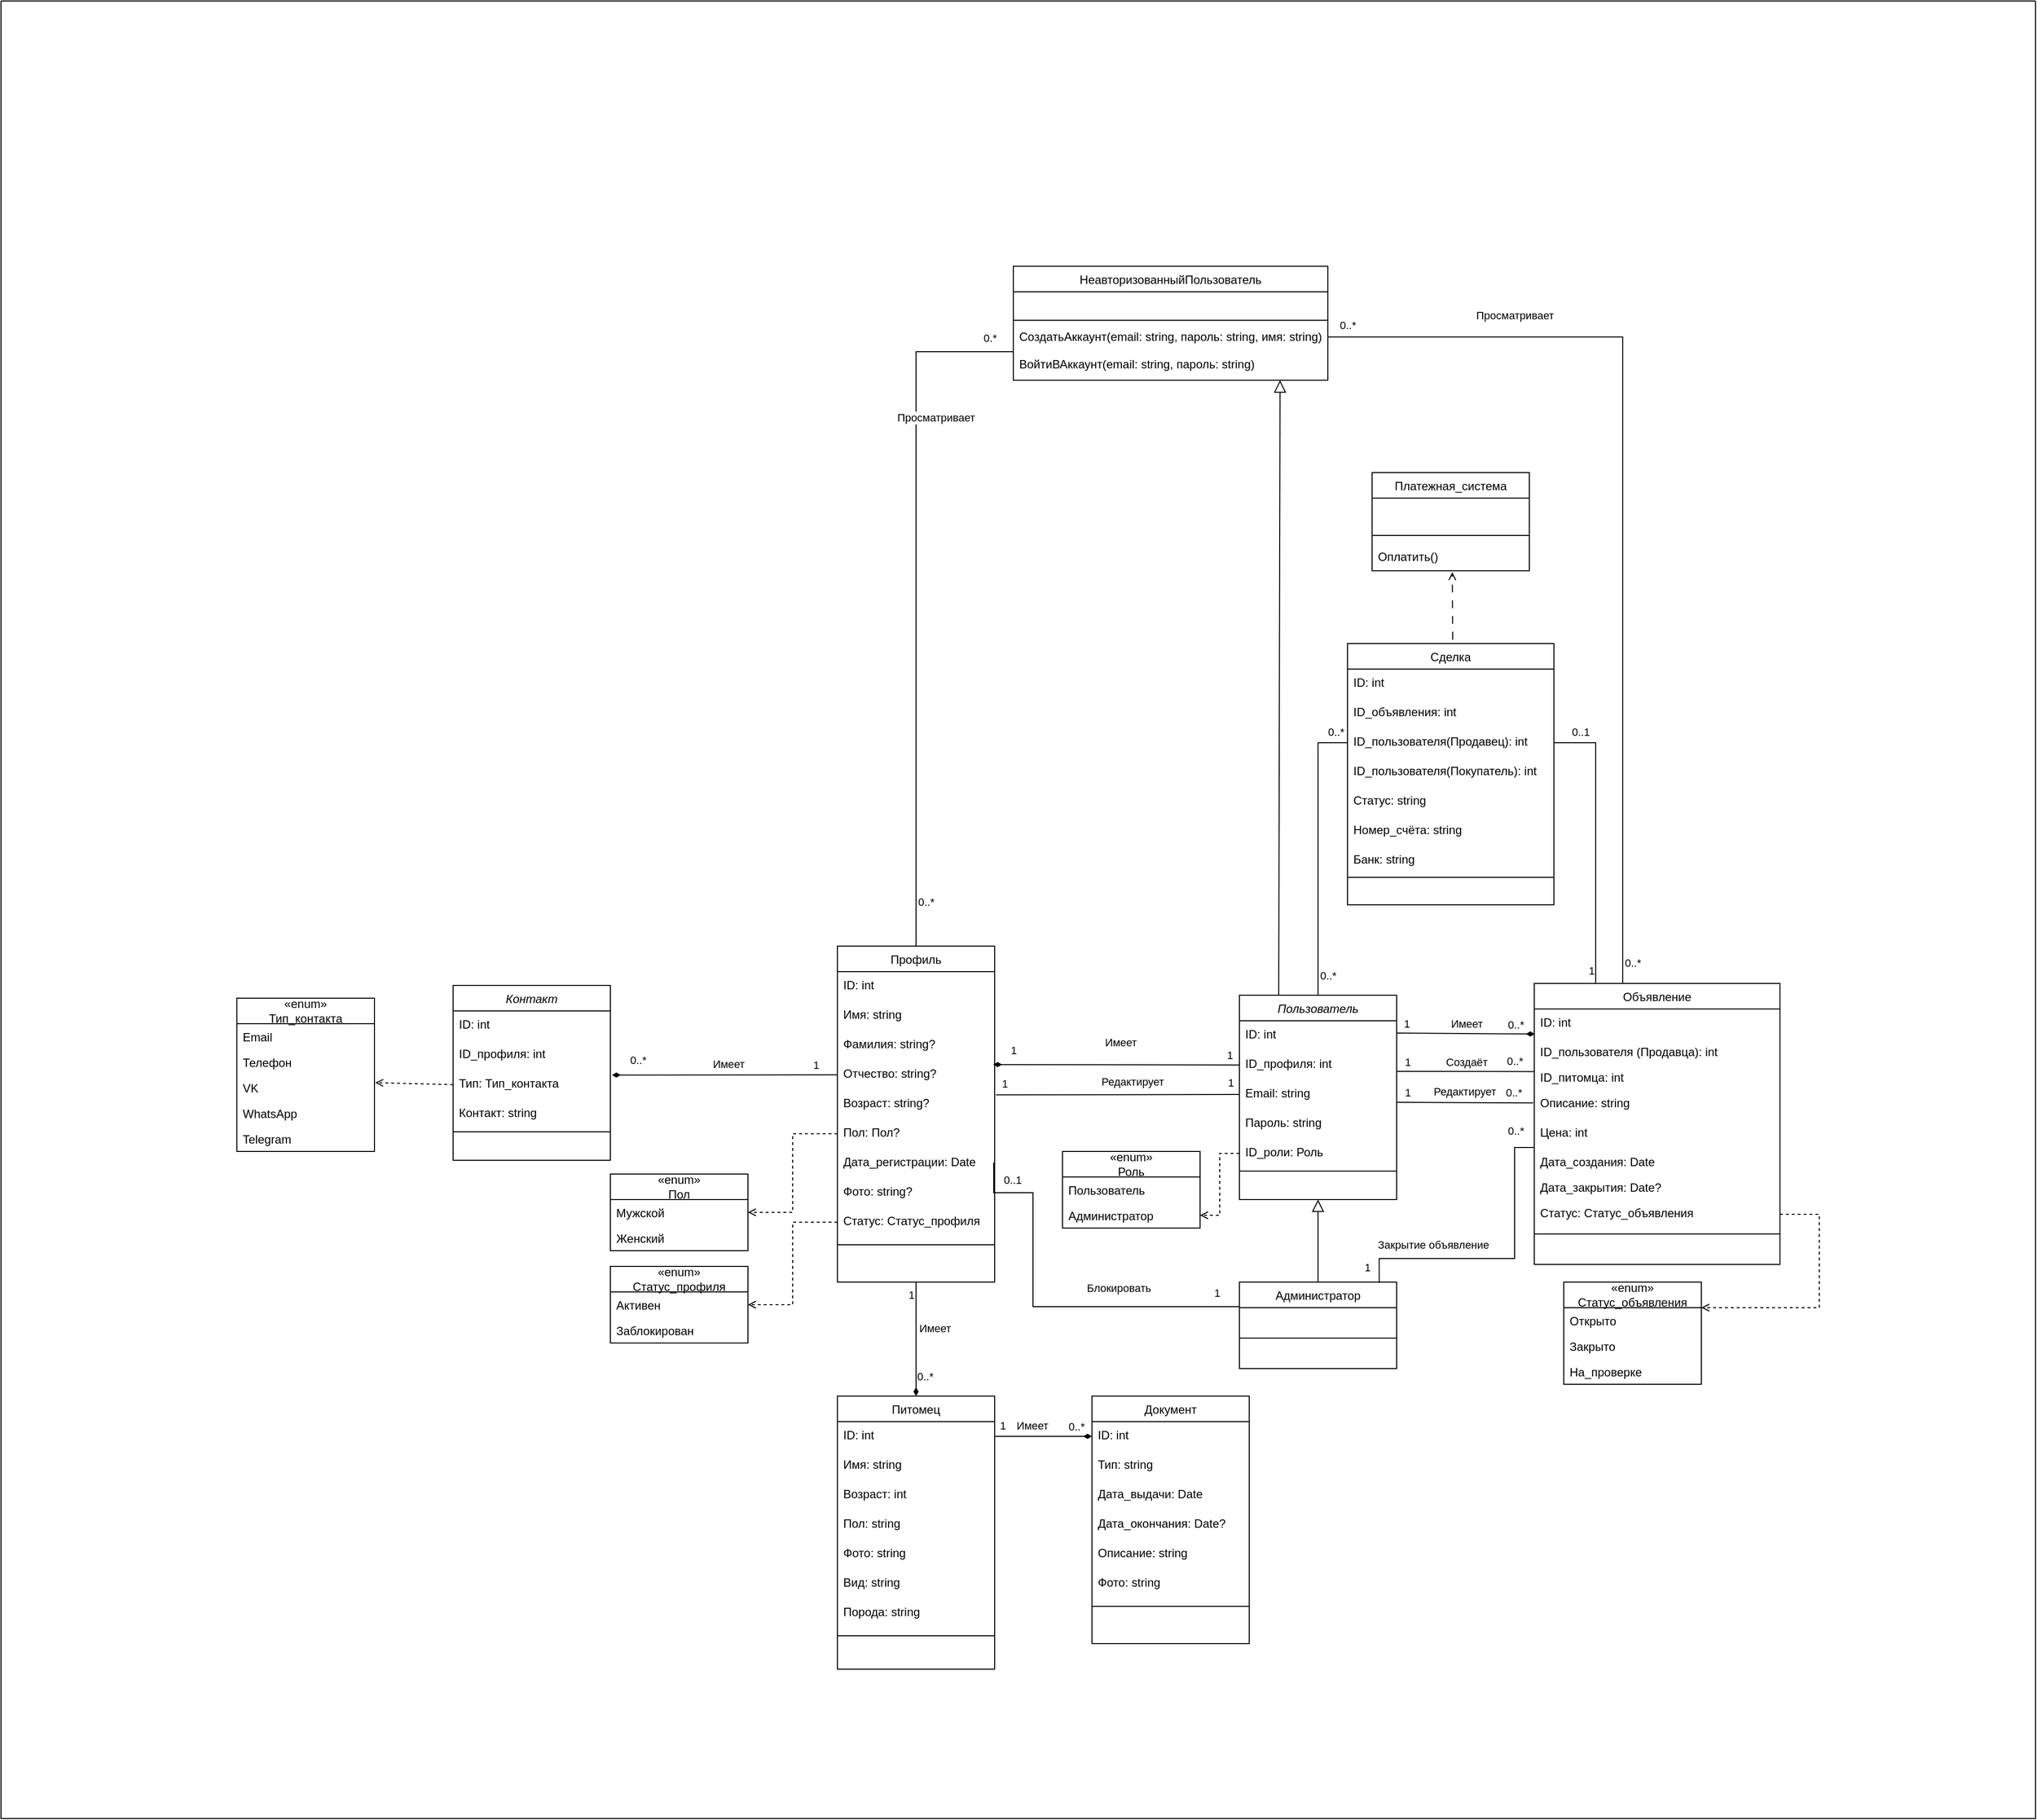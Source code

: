 <mxfile version="24.7.17">
  <diagram id="C5RBs43oDa-KdzZeNtuy" name="Page-1">
    <mxGraphModel dx="3350" dy="2461" grid="1" gridSize="10" guides="1" tooltips="1" connect="1" arrows="1" fold="1" page="1" pageScale="1" pageWidth="827" pageHeight="1169" math="0" shadow="0">
      <root>
        <mxCell id="WIyWlLk6GJQsqaUBKTNV-0" />
        <mxCell id="WIyWlLk6GJQsqaUBKTNV-1" parent="WIyWlLk6GJQsqaUBKTNV-0" />
        <mxCell id="nbl_aplQU6VVSkMg5tAf-25" style="rounded=0;orthogonalLoop=1;jettySize=auto;html=1;endArrow=diamondThin;endFill=1;entryX=0.991;entryY=0.153;entryDx=0;entryDy=0;exitX=0;exitY=0.5;exitDx=0;exitDy=0;entryPerimeter=0;startArrow=none;startFill=0;" parent="WIyWlLk6GJQsqaUBKTNV-1" source="nbl_aplQU6VVSkMg5tAf-87" target="nbl_aplQU6VVSkMg5tAf-55" edge="1">
          <mxGeometry relative="1" as="geometry">
            <mxPoint x="20" y="170" as="targetPoint" />
          </mxGeometry>
        </mxCell>
        <mxCell id="nbl_aplQU6VVSkMg5tAf-26" value="1" style="edgeLabel;html=1;align=center;verticalAlign=middle;resizable=0;points=[];" parent="nbl_aplQU6VVSkMg5tAf-25" vertex="1" connectable="0">
          <mxGeometry x="0.673" relative="1" as="geometry">
            <mxPoint x="-21" y="-15" as="offset" />
          </mxGeometry>
        </mxCell>
        <mxCell id="nbl_aplQU6VVSkMg5tAf-27" value="1" style="edgeLabel;html=1;align=center;verticalAlign=middle;resizable=0;points=[];" parent="nbl_aplQU6VVSkMg5tAf-25" vertex="1" connectable="0">
          <mxGeometry x="-0.752" y="-1" relative="1" as="geometry">
            <mxPoint x="21" y="-9" as="offset" />
          </mxGeometry>
        </mxCell>
        <mxCell id="nbl_aplQU6VVSkMg5tAf-35" value="Имеет" style="edgeLabel;html=1;align=center;verticalAlign=middle;resizable=0;points=[];" parent="nbl_aplQU6VVSkMg5tAf-25" vertex="1" connectable="0">
          <mxGeometry x="0.274" y="-3" relative="1" as="geometry">
            <mxPoint x="38" y="-20" as="offset" />
          </mxGeometry>
        </mxCell>
        <mxCell id="nbl_aplQU6VVSkMg5tAf-28" style="edgeStyle=orthogonalEdgeStyle;rounded=0;orthogonalLoop=1;jettySize=auto;html=1;exitX=0;exitY=0.75;exitDx=0;exitDy=0;entryX=0.5;entryY=0;entryDx=0;entryDy=0;endArrow=none;endFill=0;" parent="WIyWlLk6GJQsqaUBKTNV-1" source="nbl_aplQU6VVSkMg5tAf-127" target="nbl_aplQU6VVSkMg5tAf-7" edge="1">
          <mxGeometry relative="1" as="geometry">
            <mxPoint x="160" y="240" as="targetPoint" />
          </mxGeometry>
        </mxCell>
        <mxCell id="nbl_aplQU6VVSkMg5tAf-58" value="Просматривает" style="edgeLabel;html=1;align=center;verticalAlign=middle;resizable=0;points=[];" parent="nbl_aplQU6VVSkMg5tAf-28" vertex="1" connectable="0">
          <mxGeometry x="-0.119" relative="1" as="geometry">
            <mxPoint x="20" y="-144" as="offset" />
          </mxGeometry>
        </mxCell>
        <mxCell id="nbl_aplQU6VVSkMg5tAf-59" value="0.*" style="edgeLabel;html=1;align=center;verticalAlign=middle;resizable=0;points=[];" parent="nbl_aplQU6VVSkMg5tAf-28" vertex="1" connectable="0">
          <mxGeometry x="-0.845" y="-2" relative="1" as="geometry">
            <mxPoint x="30" y="-12" as="offset" />
          </mxGeometry>
        </mxCell>
        <mxCell id="nbl_aplQU6VVSkMg5tAf-60" value="0..*" style="edgeLabel;html=1;align=center;verticalAlign=middle;resizable=0;points=[];" parent="nbl_aplQU6VVSkMg5tAf-28" vertex="1" connectable="0">
          <mxGeometry x="0.835" y="1" relative="1" as="geometry">
            <mxPoint x="9" y="13" as="offset" />
          </mxGeometry>
        </mxCell>
        <mxCell id="nbl_aplQU6VVSkMg5tAf-72" style="edgeStyle=orthogonalEdgeStyle;rounded=0;orthogonalLoop=1;jettySize=auto;html=1;exitX=0.5;exitY=0;exitDx=0;exitDy=0;entryX=0;entryY=0.5;entryDx=0;entryDy=0;endArrow=none;endFill=0;" parent="WIyWlLk6GJQsqaUBKTNV-1" source="zkfFHV4jXpPFQw0GAbJ--0" target="nbl_aplQU6VVSkMg5tAf-64" edge="1">
          <mxGeometry relative="1" as="geometry" />
        </mxCell>
        <mxCell id="nbl_aplQU6VVSkMg5tAf-76" value="0..*" style="edgeLabel;html=1;align=center;verticalAlign=middle;resizable=0;points=[];" parent="nbl_aplQU6VVSkMg5tAf-72" vertex="1" connectable="0">
          <mxGeometry x="-0.862" y="3" relative="1" as="geometry">
            <mxPoint x="13" as="offset" />
          </mxGeometry>
        </mxCell>
        <mxCell id="nbl_aplQU6VVSkMg5tAf-77" value="0..*" style="edgeLabel;html=1;align=center;verticalAlign=middle;resizable=0;points=[];" parent="nbl_aplQU6VVSkMg5tAf-72" vertex="1" connectable="0">
          <mxGeometry x="0.844" y="3" relative="1" as="geometry">
            <mxPoint x="10" y="-8" as="offset" />
          </mxGeometry>
        </mxCell>
        <mxCell id="zkfFHV4jXpPFQw0GAbJ--0" value="Пользователь" style="swimlane;fontStyle=2;align=center;verticalAlign=top;childLayout=stackLayout;horizontal=1;startSize=26;horizontalStack=0;resizeParent=1;resizeLast=0;collapsible=1;marginBottom=0;rounded=0;shadow=0;strokeWidth=1;glass=0;" parent="WIyWlLk6GJQsqaUBKTNV-1" vertex="1">
          <mxGeometry x="210" y="92" width="160" height="208" as="geometry">
            <mxRectangle x="230" y="140" width="160" height="26" as="alternateBounds" />
          </mxGeometry>
        </mxCell>
        <mxCell id="zkfFHV4jXpPFQw0GAbJ--18" value="ID: int" style="text;align=left;verticalAlign=top;spacingLeft=4;spacingRight=4;overflow=hidden;rotatable=0;points=[[0,0.5],[1,0.5]];portConstraint=eastwest;" parent="zkfFHV4jXpPFQw0GAbJ--0" vertex="1">
          <mxGeometry y="26" width="160" height="30" as="geometry" />
        </mxCell>
        <mxCell id="nbl_aplQU6VVSkMg5tAf-87" value="ID_профиля: int" style="text;align=left;verticalAlign=top;spacingLeft=4;spacingRight=4;overflow=hidden;rotatable=0;points=[[0,0.5],[1,0.5]];portConstraint=eastwest;" parent="zkfFHV4jXpPFQw0GAbJ--0" vertex="1">
          <mxGeometry y="56" width="160" height="30" as="geometry" />
        </mxCell>
        <mxCell id="nbl_aplQU6VVSkMg5tAf-88" value="Email: string" style="text;align=left;verticalAlign=top;spacingLeft=4;spacingRight=4;overflow=hidden;rotatable=0;points=[[0,0.5],[1,0.5]];portConstraint=eastwest;" parent="zkfFHV4jXpPFQw0GAbJ--0" vertex="1">
          <mxGeometry y="86" width="160" height="30" as="geometry" />
        </mxCell>
        <mxCell id="nbl_aplQU6VVSkMg5tAf-49" value="Пароль: string" style="text;align=left;verticalAlign=top;spacingLeft=4;spacingRight=4;overflow=hidden;rotatable=0;points=[[0,0.5],[1,0.5]];portConstraint=eastwest;" parent="zkfFHV4jXpPFQw0GAbJ--0" vertex="1">
          <mxGeometry y="116" width="160" height="30" as="geometry" />
        </mxCell>
        <mxCell id="zkfFHV4jXpPFQw0GAbJ--7" value="ID_роли: Роль" style="text;align=left;verticalAlign=top;spacingLeft=4;spacingRight=4;overflow=hidden;rotatable=0;points=[[0,0.5],[1,0.5]];portConstraint=eastwest;" parent="zkfFHV4jXpPFQw0GAbJ--0" vertex="1">
          <mxGeometry y="146" width="160" height="30" as="geometry" />
        </mxCell>
        <mxCell id="zkfFHV4jXpPFQw0GAbJ--4" value="" style="line;html=1;strokeWidth=1;align=left;verticalAlign=middle;spacingTop=-1;spacingLeft=3;spacingRight=3;rotatable=0;labelPosition=right;points=[];portConstraint=eastwest;" parent="zkfFHV4jXpPFQw0GAbJ--0" vertex="1">
          <mxGeometry y="176" width="160" height="6" as="geometry" />
        </mxCell>
        <mxCell id="3zSwLXolES_PX4SPe3zD-30" value="&amp;nbsp;" style="text;strokeColor=none;fillColor=none;align=left;verticalAlign=top;spacingLeft=4;spacingRight=4;overflow=hidden;rotatable=0;points=[[0,0.5],[1,0.5]];portConstraint=eastwest;whiteSpace=wrap;html=1;" parent="zkfFHV4jXpPFQw0GAbJ--0" vertex="1">
          <mxGeometry y="182" width="160" height="26" as="geometry" />
        </mxCell>
        <mxCell id="zkfFHV4jXpPFQw0GAbJ--6" value="Администратор&#xa;" style="swimlane;fontStyle=0;align=center;verticalAlign=top;childLayout=stackLayout;horizontal=1;startSize=26;horizontalStack=0;resizeParent=1;resizeLast=0;collapsible=1;marginBottom=0;rounded=0;shadow=0;strokeWidth=1;" parent="WIyWlLk6GJQsqaUBKTNV-1" vertex="1">
          <mxGeometry x="210" y="384" width="160" height="88" as="geometry">
            <mxRectangle x="130" y="380" width="160" height="26" as="alternateBounds" />
          </mxGeometry>
        </mxCell>
        <mxCell id="3zSwLXolES_PX4SPe3zD-27" value="&amp;nbsp;" style="text;strokeColor=none;fillColor=none;align=left;verticalAlign=top;spacingLeft=4;spacingRight=4;overflow=hidden;rotatable=0;points=[[0,0.5],[1,0.5]];portConstraint=eastwest;whiteSpace=wrap;html=1;" parent="zkfFHV4jXpPFQw0GAbJ--6" vertex="1">
          <mxGeometry y="26" width="160" height="26" as="geometry" />
        </mxCell>
        <mxCell id="zkfFHV4jXpPFQw0GAbJ--9" value="" style="line;html=1;strokeWidth=1;align=left;verticalAlign=middle;spacingTop=-1;spacingLeft=3;spacingRight=3;rotatable=0;labelPosition=right;points=[];portConstraint=eastwest;" parent="zkfFHV4jXpPFQw0GAbJ--6" vertex="1">
          <mxGeometry y="52" width="160" height="10" as="geometry" />
        </mxCell>
        <mxCell id="zkfFHV4jXpPFQw0GAbJ--12" value="" style="endArrow=block;endSize=10;endFill=0;shadow=0;strokeWidth=1;rounded=0;elbow=vertical;entryX=0.5;entryY=1;entryDx=0;entryDy=0;" parent="WIyWlLk6GJQsqaUBKTNV-1" source="zkfFHV4jXpPFQw0GAbJ--6" target="zkfFHV4jXpPFQw0GAbJ--0" edge="1">
          <mxGeometry width="160" relative="1" as="geometry">
            <mxPoint x="200" y="203" as="sourcePoint" />
            <mxPoint x="300" y="515" as="targetPoint" />
          </mxGeometry>
        </mxCell>
        <mxCell id="nbl_aplQU6VVSkMg5tAf-71" style="edgeStyle=orthogonalEdgeStyle;rounded=0;orthogonalLoop=1;jettySize=auto;html=1;exitX=0.25;exitY=0;exitDx=0;exitDy=0;entryX=1;entryY=0.5;entryDx=0;entryDy=0;endArrow=none;endFill=0;" parent="WIyWlLk6GJQsqaUBKTNV-1" source="zkfFHV4jXpPFQw0GAbJ--17" target="nbl_aplQU6VVSkMg5tAf-64" edge="1">
          <mxGeometry relative="1" as="geometry" />
        </mxCell>
        <mxCell id="nbl_aplQU6VVSkMg5tAf-73" value="1" style="edgeLabel;html=1;align=center;verticalAlign=middle;resizable=0;points=[];" parent="nbl_aplQU6VVSkMg5tAf-71" vertex="1" connectable="0">
          <mxGeometry x="-0.851" relative="1" as="geometry">
            <mxPoint x="-5" y="8" as="offset" />
          </mxGeometry>
        </mxCell>
        <mxCell id="nbl_aplQU6VVSkMg5tAf-74" value="0..1" style="edgeLabel;html=1;align=center;verticalAlign=middle;resizable=0;points=[];" parent="nbl_aplQU6VVSkMg5tAf-71" vertex="1" connectable="0">
          <mxGeometry x="0.842" y="-2" relative="1" as="geometry">
            <mxPoint x="4" y="-9" as="offset" />
          </mxGeometry>
        </mxCell>
        <mxCell id="zkfFHV4jXpPFQw0GAbJ--17" value="Объявление" style="swimlane;fontStyle=0;align=center;verticalAlign=top;childLayout=stackLayout;horizontal=1;startSize=26;horizontalStack=0;resizeParent=1;resizeLast=0;collapsible=1;marginBottom=0;rounded=0;shadow=0;strokeWidth=1;" parent="WIyWlLk6GJQsqaUBKTNV-1" vertex="1">
          <mxGeometry x="510" y="80" width="250" height="286" as="geometry">
            <mxRectangle x="550" y="140" width="160" height="26" as="alternateBounds" />
          </mxGeometry>
        </mxCell>
        <mxCell id="zkfFHV4jXpPFQw0GAbJ--19" value="ID: int" style="text;align=left;verticalAlign=top;spacingLeft=4;spacingRight=4;overflow=hidden;rotatable=0;points=[[0,0.5],[1,0.5]];portConstraint=eastwest;rounded=0;shadow=0;html=0;" parent="zkfFHV4jXpPFQw0GAbJ--17" vertex="1">
          <mxGeometry y="26" width="250" height="30" as="geometry" />
        </mxCell>
        <mxCell id="nbl_aplQU6VVSkMg5tAf-97" value="ID_пользователя (Продавца): int" style="text;align=left;verticalAlign=top;spacingLeft=4;spacingRight=4;overflow=hidden;rotatable=0;points=[[0,0.5],[1,0.5]];portConstraint=eastwest;" parent="zkfFHV4jXpPFQw0GAbJ--17" vertex="1">
          <mxGeometry y="56" width="250" height="26" as="geometry" />
        </mxCell>
        <mxCell id="nbl_aplQU6VVSkMg5tAf-78" value="ID_питомца: int" style="text;align=left;verticalAlign=top;spacingLeft=4;spacingRight=4;overflow=hidden;rotatable=0;points=[[0,0.5],[1,0.5]];portConstraint=eastwest;" parent="zkfFHV4jXpPFQw0GAbJ--17" vertex="1">
          <mxGeometry y="82" width="250" height="26" as="geometry" />
        </mxCell>
        <mxCell id="zkfFHV4jXpPFQw0GAbJ--22" value="Описание: string" style="text;align=left;verticalAlign=top;spacingLeft=4;spacingRight=4;overflow=hidden;rotatable=0;points=[[0,0.5],[1,0.5]];portConstraint=eastwest;rounded=0;shadow=0;html=0;" parent="zkfFHV4jXpPFQw0GAbJ--17" vertex="1">
          <mxGeometry y="108" width="250" height="30" as="geometry" />
        </mxCell>
        <mxCell id="nbl_aplQU6VVSkMg5tAf-150" value="Цена: int" style="text;align=left;verticalAlign=top;spacingLeft=4;spacingRight=4;overflow=hidden;rotatable=0;points=[[0,0.5],[1,0.5]];portConstraint=eastwest;rounded=0;shadow=0;html=0;" parent="zkfFHV4jXpPFQw0GAbJ--17" vertex="1">
          <mxGeometry y="138" width="250" height="30" as="geometry" />
        </mxCell>
        <mxCell id="zkfFHV4jXpPFQw0GAbJ--24" value="Дата_создания: Date" style="text;align=left;verticalAlign=top;spacingLeft=4;spacingRight=4;overflow=hidden;rotatable=0;points=[[0,0.5],[1,0.5]];portConstraint=eastwest;" parent="zkfFHV4jXpPFQw0GAbJ--17" vertex="1">
          <mxGeometry y="168" width="250" height="26" as="geometry" />
        </mxCell>
        <mxCell id="nbl_aplQU6VVSkMg5tAf-90" value="Дата_закрытия: Date?" style="text;align=left;verticalAlign=top;spacingLeft=4;spacingRight=4;overflow=hidden;rotatable=0;points=[[0,0.5],[1,0.5]];portConstraint=eastwest;" parent="zkfFHV4jXpPFQw0GAbJ--17" vertex="1">
          <mxGeometry y="194" width="250" height="26" as="geometry" />
        </mxCell>
        <mxCell id="zkfFHV4jXpPFQw0GAbJ--21" value="Статус: Статус_объявления" style="text;align=left;verticalAlign=top;spacingLeft=4;spacingRight=4;overflow=hidden;rotatable=0;points=[[0,0.5],[1,0.5]];portConstraint=eastwest;rounded=0;shadow=0;html=0;" parent="zkfFHV4jXpPFQw0GAbJ--17" vertex="1">
          <mxGeometry y="220" width="250" height="30" as="geometry" />
        </mxCell>
        <mxCell id="zkfFHV4jXpPFQw0GAbJ--23" value="" style="line;html=1;strokeWidth=1;align=left;verticalAlign=middle;spacingTop=-1;spacingLeft=3;spacingRight=3;rotatable=0;labelPosition=right;points=[];portConstraint=eastwest;" parent="zkfFHV4jXpPFQw0GAbJ--17" vertex="1">
          <mxGeometry y="250" width="250" height="10" as="geometry" />
        </mxCell>
        <mxCell id="3zSwLXolES_PX4SPe3zD-32" value="&amp;nbsp;" style="text;strokeColor=none;fillColor=none;align=left;verticalAlign=top;spacingLeft=4;spacingRight=4;overflow=hidden;rotatable=0;points=[[0,0.5],[1,0.5]];portConstraint=eastwest;whiteSpace=wrap;html=1;" parent="zkfFHV4jXpPFQw0GAbJ--17" vertex="1">
          <mxGeometry y="260" width="250" height="26" as="geometry" />
        </mxCell>
        <mxCell id="zkfFHV4jXpPFQw0GAbJ--26" value="" style="endArrow=none;shadow=0;strokeWidth=1;rounded=0;endFill=0;elbow=horizontal;entryX=0.001;entryY=0.296;entryDx=0;entryDy=0;entryPerimeter=0;" parent="WIyWlLk6GJQsqaUBKTNV-1" target="nbl_aplQU6VVSkMg5tAf-78" edge="1">
          <mxGeometry x="0.5" y="41" relative="1" as="geometry">
            <mxPoint x="370" y="169.5" as="sourcePoint" />
            <mxPoint x="480" y="170" as="targetPoint" />
            <mxPoint x="-40" y="32" as="offset" />
          </mxGeometry>
        </mxCell>
        <mxCell id="nbl_aplQU6VVSkMg5tAf-20" value="1" style="edgeLabel;html=1;align=center;verticalAlign=middle;resizable=0;points=[];" parent="zkfFHV4jXpPFQw0GAbJ--26" vertex="1" connectable="0">
          <mxGeometry x="-0.497" y="-1" relative="1" as="geometry">
            <mxPoint x="-25" y="-11" as="offset" />
          </mxGeometry>
        </mxCell>
        <mxCell id="nbl_aplQU6VVSkMg5tAf-21" value="0..*" style="edgeLabel;html=1;align=center;verticalAlign=middle;resizable=0;points=[];" parent="zkfFHV4jXpPFQw0GAbJ--26" vertex="1" connectable="0">
          <mxGeometry x="0.891" y="3" relative="1" as="geometry">
            <mxPoint x="-13" y="-8" as="offset" />
          </mxGeometry>
        </mxCell>
        <mxCell id="nbl_aplQU6VVSkMg5tAf-34" value="Создаёт" style="edgeLabel;html=1;align=center;verticalAlign=middle;resizable=0;points=[];" parent="zkfFHV4jXpPFQw0GAbJ--26" vertex="1" connectable="0">
          <mxGeometry x="-0.254" y="2" relative="1" as="geometry">
            <mxPoint x="18" y="-8" as="offset" />
          </mxGeometry>
        </mxCell>
        <mxCell id="nbl_aplQU6VVSkMg5tAf-7" value="Профиль" style="swimlane;fontStyle=0;align=center;verticalAlign=top;childLayout=stackLayout;horizontal=1;startSize=26;horizontalStack=0;resizeParent=1;resizeLast=0;collapsible=1;marginBottom=0;rounded=0;shadow=0;strokeWidth=1;" parent="WIyWlLk6GJQsqaUBKTNV-1" vertex="1">
          <mxGeometry x="-199" y="42" width="160" height="342" as="geometry">
            <mxRectangle x="550" y="140" width="160" height="26" as="alternateBounds" />
          </mxGeometry>
        </mxCell>
        <mxCell id="nbl_aplQU6VVSkMg5tAf-52" value="ID: int" style="text;align=left;verticalAlign=top;spacingLeft=4;spacingRight=4;overflow=hidden;rotatable=0;points=[[0,0.5],[1,0.5]];portConstraint=eastwest;" parent="nbl_aplQU6VVSkMg5tAf-7" vertex="1">
          <mxGeometry y="26" width="160" height="30" as="geometry" />
        </mxCell>
        <mxCell id="nbl_aplQU6VVSkMg5tAf-53" value="Имя: string" style="text;align=left;verticalAlign=top;spacingLeft=4;spacingRight=4;overflow=hidden;rotatable=0;points=[[0,0.5],[1,0.5]];portConstraint=eastwest;" parent="nbl_aplQU6VVSkMg5tAf-7" vertex="1">
          <mxGeometry y="56" width="160" height="30" as="geometry" />
        </mxCell>
        <mxCell id="nbl_aplQU6VVSkMg5tAf-54" value="Фамилия: string?" style="text;align=left;verticalAlign=top;spacingLeft=4;spacingRight=4;overflow=hidden;rotatable=0;points=[[0,0.5],[1,0.5]];portConstraint=eastwest;" parent="nbl_aplQU6VVSkMg5tAf-7" vertex="1">
          <mxGeometry y="86" width="160" height="30" as="geometry" />
        </mxCell>
        <mxCell id="nbl_aplQU6VVSkMg5tAf-55" value="Отчество: string?" style="text;align=left;verticalAlign=top;spacingLeft=4;spacingRight=4;overflow=hidden;rotatable=0;points=[[0,0.5],[1,0.5]];portConstraint=eastwest;" parent="nbl_aplQU6VVSkMg5tAf-7" vertex="1">
          <mxGeometry y="116" width="160" height="30" as="geometry" />
        </mxCell>
        <mxCell id="nbl_aplQU6VVSkMg5tAf-83" value="Возраст: string?" style="text;align=left;verticalAlign=top;spacingLeft=4;spacingRight=4;overflow=hidden;rotatable=0;points=[[0,0.5],[1,0.5]];portConstraint=eastwest;" parent="nbl_aplQU6VVSkMg5tAf-7" vertex="1">
          <mxGeometry y="146" width="160" height="30" as="geometry" />
        </mxCell>
        <mxCell id="nbl_aplQU6VVSkMg5tAf-84" value="Пол: Пол?" style="text;align=left;verticalAlign=top;spacingLeft=4;spacingRight=4;overflow=hidden;rotatable=0;points=[[0,0.5],[1,0.5]];portConstraint=eastwest;" parent="nbl_aplQU6VVSkMg5tAf-7" vertex="1">
          <mxGeometry y="176" width="160" height="30" as="geometry" />
        </mxCell>
        <mxCell id="nbl_aplQU6VVSkMg5tAf-89" value="Дата_регистрации: Date" style="text;align=left;verticalAlign=top;spacingLeft=4;spacingRight=4;overflow=hidden;rotatable=0;points=[[0,0.5],[1,0.5]];portConstraint=eastwest;" parent="nbl_aplQU6VVSkMg5tAf-7" vertex="1">
          <mxGeometry y="206" width="160" height="30" as="geometry" />
        </mxCell>
        <mxCell id="nbl_aplQU6VVSkMg5tAf-82" value="Фото: string?" style="text;align=left;verticalAlign=top;spacingLeft=4;spacingRight=4;overflow=hidden;rotatable=0;points=[[0,0.5],[1,0.5]];portConstraint=eastwest;" parent="nbl_aplQU6VVSkMg5tAf-7" vertex="1">
          <mxGeometry y="236" width="160" height="30" as="geometry" />
        </mxCell>
        <mxCell id="nbl_aplQU6VVSkMg5tAf-102" value="Статус: Статус_профиля" style="text;align=left;verticalAlign=top;spacingLeft=4;spacingRight=4;overflow=hidden;rotatable=0;points=[[0,0.5],[1,0.5]];portConstraint=eastwest;" parent="nbl_aplQU6VVSkMg5tAf-7" vertex="1">
          <mxGeometry y="266" width="160" height="30" as="geometry" />
        </mxCell>
        <mxCell id="nbl_aplQU6VVSkMg5tAf-13" value="" style="line;html=1;strokeWidth=1;align=left;verticalAlign=middle;spacingTop=-1;spacingLeft=3;spacingRight=3;rotatable=0;labelPosition=right;points=[];portConstraint=eastwest;" parent="nbl_aplQU6VVSkMg5tAf-7" vertex="1">
          <mxGeometry y="296" width="160" height="16" as="geometry" />
        </mxCell>
        <mxCell id="3zSwLXolES_PX4SPe3zD-38" value="&amp;nbsp;" style="text;strokeColor=none;fillColor=none;align=left;verticalAlign=top;spacingLeft=4;spacingRight=4;overflow=hidden;rotatable=0;points=[[0,0.5],[1,0.5]];portConstraint=eastwest;whiteSpace=wrap;html=1;" parent="nbl_aplQU6VVSkMg5tAf-7" vertex="1">
          <mxGeometry y="312" width="160" height="26" as="geometry" />
        </mxCell>
        <mxCell id="nbl_aplQU6VVSkMg5tAf-23" value="Питомец" style="swimlane;fontStyle=0;align=center;verticalAlign=top;childLayout=stackLayout;horizontal=1;startSize=26;horizontalStack=0;resizeParent=1;resizeLast=0;collapsible=1;marginBottom=0;rounded=0;shadow=0;strokeWidth=1;" parent="WIyWlLk6GJQsqaUBKTNV-1" vertex="1">
          <mxGeometry x="-199" y="500" width="160" height="278" as="geometry">
            <mxRectangle x="550" y="140" width="160" height="26" as="alternateBounds" />
          </mxGeometry>
        </mxCell>
        <mxCell id="nbl_aplQU6VVSkMg5tAf-79" value="ID: int" style="text;align=left;verticalAlign=top;spacingLeft=4;spacingRight=4;overflow=hidden;rotatable=0;points=[[0,0.5],[1,0.5]];portConstraint=eastwest;rounded=0;shadow=0;html=0;" parent="nbl_aplQU6VVSkMg5tAf-23" vertex="1">
          <mxGeometry y="26" width="160" height="30" as="geometry" />
        </mxCell>
        <mxCell id="nbl_aplQU6VVSkMg5tAf-80" value="Имя: string" style="text;align=left;verticalAlign=top;spacingLeft=4;spacingRight=4;overflow=hidden;rotatable=0;points=[[0,0.5],[1,0.5]];portConstraint=eastwest;rounded=0;shadow=0;html=0;" parent="nbl_aplQU6VVSkMg5tAf-23" vertex="1">
          <mxGeometry y="56" width="160" height="30" as="geometry" />
        </mxCell>
        <mxCell id="nbl_aplQU6VVSkMg5tAf-91" value="Возраст: int" style="text;align=left;verticalAlign=top;spacingLeft=4;spacingRight=4;overflow=hidden;rotatable=0;points=[[0,0.5],[1,0.5]];portConstraint=eastwest;rounded=0;shadow=0;html=0;" parent="nbl_aplQU6VVSkMg5tAf-23" vertex="1">
          <mxGeometry y="86" width="160" height="30" as="geometry" />
        </mxCell>
        <mxCell id="nbl_aplQU6VVSkMg5tAf-92" value="Пол: string" style="text;align=left;verticalAlign=top;spacingLeft=4;spacingRight=4;overflow=hidden;rotatable=0;points=[[0,0.5],[1,0.5]];portConstraint=eastwest;rounded=0;shadow=0;html=0;" parent="nbl_aplQU6VVSkMg5tAf-23" vertex="1">
          <mxGeometry y="116" width="160" height="30" as="geometry" />
        </mxCell>
        <mxCell id="nbl_aplQU6VVSkMg5tAf-93" value="Фото: string" style="text;align=left;verticalAlign=top;spacingLeft=4;spacingRight=4;overflow=hidden;rotatable=0;points=[[0,0.5],[1,0.5]];portConstraint=eastwest;rounded=0;shadow=0;html=0;" parent="nbl_aplQU6VVSkMg5tAf-23" vertex="1">
          <mxGeometry y="146" width="160" height="30" as="geometry" />
        </mxCell>
        <mxCell id="nbl_aplQU6VVSkMg5tAf-95" value="Вид: string" style="text;align=left;verticalAlign=top;spacingLeft=4;spacingRight=4;overflow=hidden;rotatable=0;points=[[0,0.5],[1,0.5]];portConstraint=eastwest;rounded=0;shadow=0;html=0;" parent="nbl_aplQU6VVSkMg5tAf-23" vertex="1">
          <mxGeometry y="176" width="160" height="30" as="geometry" />
        </mxCell>
        <mxCell id="nbl_aplQU6VVSkMg5tAf-96" value="Порода: string" style="text;align=left;verticalAlign=top;spacingLeft=4;spacingRight=4;overflow=hidden;rotatable=0;points=[[0,0.5],[1,0.5]];portConstraint=eastwest;rounded=0;shadow=0;html=0;" parent="nbl_aplQU6VVSkMg5tAf-23" vertex="1">
          <mxGeometry y="206" width="160" height="30" as="geometry" />
        </mxCell>
        <mxCell id="nbl_aplQU6VVSkMg5tAf-24" value="" style="line;html=1;strokeWidth=1;align=left;verticalAlign=middle;spacingTop=-1;spacingLeft=3;spacingRight=3;rotatable=0;labelPosition=right;points=[];portConstraint=eastwest;" parent="nbl_aplQU6VVSkMg5tAf-23" vertex="1">
          <mxGeometry y="236" width="160" height="16" as="geometry" />
        </mxCell>
        <mxCell id="3zSwLXolES_PX4SPe3zD-33" value="&amp;nbsp;" style="text;strokeColor=none;fillColor=none;align=left;verticalAlign=top;spacingLeft=4;spacingRight=4;overflow=hidden;rotatable=0;points=[[0,0.5],[1,0.5]];portConstraint=eastwest;whiteSpace=wrap;html=1;" parent="nbl_aplQU6VVSkMg5tAf-23" vertex="1">
          <mxGeometry y="252" width="160" height="26" as="geometry" />
        </mxCell>
        <mxCell id="nbl_aplQU6VVSkMg5tAf-29" value="" style="endArrow=none;shadow=0;strokeWidth=1;rounded=0;curved=0;endFill=0;edgeStyle=elbowEdgeStyle;elbow=vertical;exitX=1;exitY=0.5;exitDx=0;exitDy=0;" parent="WIyWlLk6GJQsqaUBKTNV-1" source="nbl_aplQU6VVSkMg5tAf-129" edge="1">
          <mxGeometry x="0.5" y="41" relative="1" as="geometry">
            <mxPoint x="320" y="-370" as="sourcePoint" />
            <mxPoint x="600" y="80" as="targetPoint" />
            <mxPoint x="-40" y="32" as="offset" />
            <Array as="points">
              <mxPoint x="460" y="-578" />
            </Array>
          </mxGeometry>
        </mxCell>
        <mxCell id="nbl_aplQU6VVSkMg5tAf-30" value="0..*" style="edgeLabel;html=1;align=center;verticalAlign=middle;resizable=0;points=[];" parent="nbl_aplQU6VVSkMg5tAf-29" vertex="1" connectable="0">
          <mxGeometry x="-0.497" y="-1" relative="1" as="geometry">
            <mxPoint x="-221" y="-13" as="offset" />
          </mxGeometry>
        </mxCell>
        <mxCell id="nbl_aplQU6VVSkMg5tAf-31" value="0..*" style="edgeLabel;html=1;align=center;verticalAlign=middle;resizable=0;points=[];" parent="nbl_aplQU6VVSkMg5tAf-29" vertex="1" connectable="0">
          <mxGeometry x="0.891" y="3" relative="1" as="geometry">
            <mxPoint x="7" y="31" as="offset" />
          </mxGeometry>
        </mxCell>
        <mxCell id="nbl_aplQU6VVSkMg5tAf-33" value="Просматривает" style="edgeLabel;html=1;align=center;verticalAlign=middle;resizable=0;points=[];" parent="nbl_aplQU6VVSkMg5tAf-29" vertex="1" connectable="0">
          <mxGeometry x="-0.14" relative="1" as="geometry">
            <mxPoint x="-110" y="-134" as="offset" />
          </mxGeometry>
        </mxCell>
        <mxCell id="nbl_aplQU6VVSkMg5tAf-36" style="rounded=0;orthogonalLoop=1;jettySize=auto;html=1;endArrow=diamondThin;endFill=1;exitX=0.5;exitY=1;exitDx=0;exitDy=0;entryX=0.5;entryY=0;entryDx=0;entryDy=0;" parent="WIyWlLk6GJQsqaUBKTNV-1" source="nbl_aplQU6VVSkMg5tAf-7" target="nbl_aplQU6VVSkMg5tAf-23" edge="1">
          <mxGeometry relative="1" as="geometry">
            <mxPoint x="-193.115" y="482" as="sourcePoint" />
            <mxPoint x="-100" y="510" as="targetPoint" />
          </mxGeometry>
        </mxCell>
        <mxCell id="nbl_aplQU6VVSkMg5tAf-44" value="1" style="edgeLabel;html=1;align=center;verticalAlign=middle;resizable=0;points=[];" parent="nbl_aplQU6VVSkMg5tAf-36" vertex="1" connectable="0">
          <mxGeometry x="-0.668" y="4" relative="1" as="geometry">
            <mxPoint x="-9" y="-7" as="offset" />
          </mxGeometry>
        </mxCell>
        <mxCell id="nbl_aplQU6VVSkMg5tAf-46" value="0..*" style="edgeLabel;html=1;align=center;verticalAlign=middle;resizable=0;points=[];" parent="nbl_aplQU6VVSkMg5tAf-36" vertex="1" connectable="0">
          <mxGeometry x="0.665" y="9" relative="1" as="geometry">
            <mxPoint y="-1" as="offset" />
          </mxGeometry>
        </mxCell>
        <mxCell id="nbl_aplQU6VVSkMg5tAf-94" value="Имеет" style="edgeLabel;html=1;align=center;verticalAlign=middle;resizable=0;points=[];" parent="nbl_aplQU6VVSkMg5tAf-36" vertex="1" connectable="0">
          <mxGeometry x="-0.091" y="5" relative="1" as="geometry">
            <mxPoint x="14" y="-6" as="offset" />
          </mxGeometry>
        </mxCell>
        <mxCell id="nbl_aplQU6VVSkMg5tAf-61" value="Сделка" style="swimlane;fontStyle=0;align=center;verticalAlign=top;childLayout=stackLayout;horizontal=1;startSize=26;horizontalStack=0;resizeParent=1;resizeLast=0;collapsible=1;marginBottom=0;rounded=0;shadow=0;strokeWidth=1;" parent="WIyWlLk6GJQsqaUBKTNV-1" vertex="1">
          <mxGeometry x="320" y="-266" width="210" height="266" as="geometry">
            <mxRectangle x="550" y="140" width="160" height="26" as="alternateBounds" />
          </mxGeometry>
        </mxCell>
        <mxCell id="nbl_aplQU6VVSkMg5tAf-62" value="ID: int" style="text;align=left;verticalAlign=top;spacingLeft=4;spacingRight=4;overflow=hidden;rotatable=0;points=[[0,0.5],[1,0.5]];portConstraint=eastwest;" parent="nbl_aplQU6VVSkMg5tAf-61" vertex="1">
          <mxGeometry y="26" width="210" height="30" as="geometry" />
        </mxCell>
        <mxCell id="nbl_aplQU6VVSkMg5tAf-63" value="ID_объявления: int" style="text;align=left;verticalAlign=top;spacingLeft=4;spacingRight=4;overflow=hidden;rotatable=0;points=[[0,0.5],[1,0.5]];portConstraint=eastwest;" parent="nbl_aplQU6VVSkMg5tAf-61" vertex="1">
          <mxGeometry y="56" width="210" height="30" as="geometry" />
        </mxCell>
        <mxCell id="nbl_aplQU6VVSkMg5tAf-64" value="ID_пользователя(Продавец): int" style="text;align=left;verticalAlign=top;spacingLeft=4;spacingRight=4;overflow=hidden;rotatable=0;points=[[0,0.5],[1,0.5]];portConstraint=eastwest;" parent="nbl_aplQU6VVSkMg5tAf-61" vertex="1">
          <mxGeometry y="86" width="210" height="30" as="geometry" />
        </mxCell>
        <mxCell id="nbl_aplQU6VVSkMg5tAf-65" value="ID_пользователя(Покупатель): int&#xa;" style="text;align=left;verticalAlign=top;spacingLeft=4;spacingRight=4;overflow=hidden;rotatable=0;points=[[0,0.5],[1,0.5]];portConstraint=eastwest;" parent="nbl_aplQU6VVSkMg5tAf-61" vertex="1">
          <mxGeometry y="116" width="210" height="30" as="geometry" />
        </mxCell>
        <mxCell id="p3t6UOwjwPIQ7AUzh01Z-45" value="Статус: string&#xa;" style="text;align=left;verticalAlign=top;spacingLeft=4;spacingRight=4;overflow=hidden;rotatable=0;points=[[0,0.5],[1,0.5]];portConstraint=eastwest;" parent="nbl_aplQU6VVSkMg5tAf-61" vertex="1">
          <mxGeometry y="146" width="210" height="30" as="geometry" />
        </mxCell>
        <mxCell id="p3t6UOwjwPIQ7AUzh01Z-49" value="Номер_счёта: string" style="text;align=left;verticalAlign=top;spacingLeft=4;spacingRight=4;overflow=hidden;rotatable=0;points=[[0,0.5],[1,0.5]];portConstraint=eastwest;" parent="nbl_aplQU6VVSkMg5tAf-61" vertex="1">
          <mxGeometry y="176" width="210" height="30" as="geometry" />
        </mxCell>
        <mxCell id="p3t6UOwjwPIQ7AUzh01Z-50" value="Банк: string" style="text;align=left;verticalAlign=top;spacingLeft=4;spacingRight=4;overflow=hidden;rotatable=0;points=[[0,0.5],[1,0.5]];portConstraint=eastwest;" parent="nbl_aplQU6VVSkMg5tAf-61" vertex="1">
          <mxGeometry y="206" width="210" height="30" as="geometry" />
        </mxCell>
        <mxCell id="nbl_aplQU6VVSkMg5tAf-66" value="" style="line;html=1;strokeWidth=1;align=left;verticalAlign=middle;spacingTop=-1;spacingLeft=3;spacingRight=3;rotatable=0;labelPosition=right;points=[];portConstraint=eastwest;" parent="nbl_aplQU6VVSkMg5tAf-61" vertex="1">
          <mxGeometry y="236" width="210" height="4" as="geometry" />
        </mxCell>
        <mxCell id="3zSwLXolES_PX4SPe3zD-35" value="&amp;nbsp;" style="text;strokeColor=none;fillColor=none;align=left;verticalAlign=top;spacingLeft=4;spacingRight=4;overflow=hidden;rotatable=0;points=[[0,0.5],[1,0.5]];portConstraint=eastwest;whiteSpace=wrap;html=1;" parent="nbl_aplQU6VVSkMg5tAf-61" vertex="1">
          <mxGeometry y="240" width="210" height="26" as="geometry" />
        </mxCell>
        <mxCell id="nbl_aplQU6VVSkMg5tAf-98" style="edgeStyle=orthogonalEdgeStyle;rounded=0;orthogonalLoop=1;jettySize=auto;html=1;exitX=0;exitY=0.25;exitDx=0;exitDy=0;entryX=1;entryY=0.5;entryDx=0;entryDy=0;endArrow=none;endFill=0;" parent="WIyWlLk6GJQsqaUBKTNV-1" source="zkfFHV4jXpPFQw0GAbJ--6" target="nbl_aplQU6VVSkMg5tAf-89" edge="1">
          <mxGeometry relative="1" as="geometry">
            <mxPoint x="220" y="234" as="sourcePoint" />
            <mxPoint x="-34" y="235" as="targetPoint" />
            <Array as="points">
              <mxPoint y="409" />
              <mxPoint y="293" />
              <mxPoint x="-40" y="293" />
            </Array>
          </mxGeometry>
        </mxCell>
        <mxCell id="nbl_aplQU6VVSkMg5tAf-99" value="Блокировать" style="edgeLabel;html=1;align=center;verticalAlign=middle;resizable=0;points=[];" parent="nbl_aplQU6VVSkMg5tAf-98" vertex="1" connectable="0">
          <mxGeometry x="-0.119" relative="1" as="geometry">
            <mxPoint x="50" y="-19" as="offset" />
          </mxGeometry>
        </mxCell>
        <mxCell id="nbl_aplQU6VVSkMg5tAf-100" value="1" style="edgeLabel;html=1;align=center;verticalAlign=middle;resizable=0;points=[];" parent="nbl_aplQU6VVSkMg5tAf-98" vertex="1" connectable="0">
          <mxGeometry x="-0.845" y="-2" relative="1" as="geometry">
            <mxPoint x="5" y="-12" as="offset" />
          </mxGeometry>
        </mxCell>
        <mxCell id="nbl_aplQU6VVSkMg5tAf-101" value="0..1" style="edgeLabel;html=1;align=center;verticalAlign=middle;resizable=0;points=[];" parent="nbl_aplQU6VVSkMg5tAf-98" vertex="1" connectable="0">
          <mxGeometry x="0.835" y="1" relative="1" as="geometry">
            <mxPoint x="17" y="-14" as="offset" />
          </mxGeometry>
        </mxCell>
        <mxCell id="nbl_aplQU6VVSkMg5tAf-103" style="edgeStyle=orthogonalEdgeStyle;rounded=0;orthogonalLoop=1;jettySize=auto;html=1;exitX=0.889;exitY=0.008;exitDx=0;exitDy=0;entryX=0;entryY=0.5;entryDx=0;entryDy=0;endArrow=none;endFill=0;exitPerimeter=0;" parent="WIyWlLk6GJQsqaUBKTNV-1" source="zkfFHV4jXpPFQw0GAbJ--6" target="zkfFHV4jXpPFQw0GAbJ--24" edge="1">
          <mxGeometry relative="1" as="geometry">
            <mxPoint x="260" y="350" as="sourcePoint" />
            <mxPoint x="-30" y="303" as="targetPoint" />
            <Array as="points">
              <mxPoint x="352" y="360" />
              <mxPoint x="490" y="360" />
              <mxPoint x="490" y="247" />
              <mxPoint x="510" y="247" />
            </Array>
          </mxGeometry>
        </mxCell>
        <mxCell id="nbl_aplQU6VVSkMg5tAf-104" value="Закрытие объявление" style="edgeLabel;html=1;align=center;verticalAlign=middle;resizable=0;points=[];" parent="nbl_aplQU6VVSkMg5tAf-103" vertex="1" connectable="0">
          <mxGeometry x="-0.119" relative="1" as="geometry">
            <mxPoint x="-57" y="-14" as="offset" />
          </mxGeometry>
        </mxCell>
        <mxCell id="nbl_aplQU6VVSkMg5tAf-105" value="1" style="edgeLabel;html=1;align=center;verticalAlign=middle;resizable=0;points=[];" parent="nbl_aplQU6VVSkMg5tAf-103" vertex="1" connectable="0">
          <mxGeometry x="-0.845" y="-2" relative="1" as="geometry">
            <mxPoint x="-14" y="8" as="offset" />
          </mxGeometry>
        </mxCell>
        <mxCell id="nbl_aplQU6VVSkMg5tAf-106" value="0..*" style="edgeLabel;html=1;align=center;verticalAlign=middle;resizable=0;points=[];" parent="nbl_aplQU6VVSkMg5tAf-103" vertex="1" connectable="0">
          <mxGeometry x="0.835" y="1" relative="1" as="geometry">
            <mxPoint x="-8" y="-16" as="offset" />
          </mxGeometry>
        </mxCell>
        <mxCell id="nbl_aplQU6VVSkMg5tAf-107" value="«enum»&lt;div&gt;Роль&lt;/div&gt;" style="swimlane;fontStyle=0;childLayout=stackLayout;horizontal=1;startSize=26;fillColor=none;horizontalStack=0;resizeParent=1;resizeParentMax=0;resizeLast=0;collapsible=1;marginBottom=0;whiteSpace=wrap;html=1;" parent="WIyWlLk6GJQsqaUBKTNV-1" vertex="1">
          <mxGeometry x="30" y="251" width="140" height="78" as="geometry" />
        </mxCell>
        <mxCell id="3zSwLXolES_PX4SPe3zD-4" value="Пользователь" style="text;strokeColor=none;fillColor=none;align=left;verticalAlign=top;spacingLeft=4;spacingRight=4;overflow=hidden;rotatable=0;points=[[0,0.5],[1,0.5]];portConstraint=eastwest;whiteSpace=wrap;html=1;" parent="nbl_aplQU6VVSkMg5tAf-107" vertex="1">
          <mxGeometry y="26" width="140" height="26" as="geometry" />
        </mxCell>
        <mxCell id="nbl_aplQU6VVSkMg5tAf-108" value="Администратор" style="text;strokeColor=none;fillColor=none;align=left;verticalAlign=top;spacingLeft=4;spacingRight=4;overflow=hidden;rotatable=0;points=[[0,0.5],[1,0.5]];portConstraint=eastwest;whiteSpace=wrap;html=1;" parent="nbl_aplQU6VVSkMg5tAf-107" vertex="1">
          <mxGeometry y="52" width="140" height="26" as="geometry" />
        </mxCell>
        <mxCell id="nbl_aplQU6VVSkMg5tAf-112" style="edgeStyle=orthogonalEdgeStyle;rounded=0;orthogonalLoop=1;jettySize=auto;html=1;entryX=1;entryY=0.5;entryDx=0;entryDy=0;endArrow=open;endFill=0;dashed=1;exitX=0;exitY=0.5;exitDx=0;exitDy=0;" parent="WIyWlLk6GJQsqaUBKTNV-1" source="zkfFHV4jXpPFQw0GAbJ--7" target="nbl_aplQU6VVSkMg5tAf-108" edge="1">
          <mxGeometry relative="1" as="geometry" />
        </mxCell>
        <mxCell id="nbl_aplQU6VVSkMg5tAf-127" value="НеавторизованныйПользователь" style="swimlane;fontStyle=0;align=center;verticalAlign=top;childLayout=stackLayout;horizontal=1;startSize=26;horizontalStack=0;resizeParent=1;resizeLast=0;collapsible=1;marginBottom=0;rounded=0;shadow=0;strokeWidth=1;" parent="WIyWlLk6GJQsqaUBKTNV-1" vertex="1">
          <mxGeometry x="-20" y="-650" width="320" height="116" as="geometry">
            <mxRectangle x="230" y="140" width="160" height="26" as="alternateBounds" />
          </mxGeometry>
        </mxCell>
        <mxCell id="3zSwLXolES_PX4SPe3zD-36" value="&amp;nbsp;" style="text;strokeColor=none;fillColor=none;align=left;verticalAlign=top;spacingLeft=4;spacingRight=4;overflow=hidden;rotatable=0;points=[[0,0.5],[1,0.5]];portConstraint=eastwest;whiteSpace=wrap;html=1;" parent="nbl_aplQU6VVSkMg5tAf-127" vertex="1">
          <mxGeometry y="26" width="320" height="26" as="geometry" />
        </mxCell>
        <mxCell id="nbl_aplQU6VVSkMg5tAf-132" value="" style="line;html=1;strokeWidth=1;align=left;verticalAlign=middle;spacingTop=-1;spacingLeft=3;spacingRight=3;rotatable=0;labelPosition=right;points=[];portConstraint=eastwest;" parent="nbl_aplQU6VVSkMg5tAf-127" vertex="1">
          <mxGeometry y="52" width="320" height="6" as="geometry" />
        </mxCell>
        <mxCell id="nbl_aplQU6VVSkMg5tAf-129" value="СоздатьАккаунт(email: string, пароль: string, имя: string)" style="text;align=left;verticalAlign=top;spacingLeft=4;spacingRight=4;overflow=hidden;rotatable=0;points=[[0,0.5],[1,0.5]];portConstraint=eastwest;" parent="nbl_aplQU6VVSkMg5tAf-127" vertex="1">
          <mxGeometry y="58" width="320" height="28" as="geometry" />
        </mxCell>
        <mxCell id="U1j1SWn_2e8lO9P5iG3P-0" value="ВойтиВАккаунт(email: string, пароль: string)" style="text;align=left;verticalAlign=top;spacingLeft=4;spacingRight=4;overflow=hidden;rotatable=0;points=[[0,0.5],[1,0.5]];portConstraint=eastwest;" parent="nbl_aplQU6VVSkMg5tAf-127" vertex="1">
          <mxGeometry y="86" width="320" height="30" as="geometry" />
        </mxCell>
        <mxCell id="nbl_aplQU6VVSkMg5tAf-137" value="" style="endArrow=block;endSize=10;endFill=0;shadow=0;strokeWidth=1;rounded=0;elbow=vertical;exitX=0.25;exitY=0;exitDx=0;exitDy=0;entryX=0.848;entryY=1.003;entryDx=0;entryDy=0;entryPerimeter=0;" parent="WIyWlLk6GJQsqaUBKTNV-1" source="zkfFHV4jXpPFQw0GAbJ--0" target="U1j1SWn_2e8lO9P5iG3P-0" edge="1">
          <mxGeometry width="160" relative="1" as="geometry">
            <mxPoint x="300" y="370" as="sourcePoint" />
            <mxPoint x="250" y="-350" as="targetPoint" />
          </mxGeometry>
        </mxCell>
        <mxCell id="nbl_aplQU6VVSkMg5tAf-139" value="«enum»&lt;div&gt;Статус_объявления&lt;/div&gt;" style="swimlane;fontStyle=0;childLayout=stackLayout;horizontal=1;startSize=26;fillColor=none;horizontalStack=0;resizeParent=1;resizeParentMax=0;resizeLast=0;collapsible=1;marginBottom=0;whiteSpace=wrap;html=1;" parent="WIyWlLk6GJQsqaUBKTNV-1" vertex="1">
          <mxGeometry x="540" y="384" width="140" height="104" as="geometry" />
        </mxCell>
        <mxCell id="nbl_aplQU6VVSkMg5tAf-140" value="Открыто" style="text;strokeColor=none;fillColor=none;align=left;verticalAlign=top;spacingLeft=4;spacingRight=4;overflow=hidden;rotatable=0;points=[[0,0.5],[1,0.5]];portConstraint=eastwest;whiteSpace=wrap;html=1;" parent="nbl_aplQU6VVSkMg5tAf-139" vertex="1">
          <mxGeometry y="26" width="140" height="26" as="geometry" />
        </mxCell>
        <mxCell id="nbl_aplQU6VVSkMg5tAf-143" value="Закрыто" style="text;strokeColor=none;fillColor=none;align=left;verticalAlign=top;spacingLeft=4;spacingRight=4;overflow=hidden;rotatable=0;points=[[0,0.5],[1,0.5]];portConstraint=eastwest;whiteSpace=wrap;html=1;" parent="nbl_aplQU6VVSkMg5tAf-139" vertex="1">
          <mxGeometry y="52" width="140" height="26" as="geometry" />
        </mxCell>
        <mxCell id="nbl_aplQU6VVSkMg5tAf-142" value="На_проверке" style="text;strokeColor=none;fillColor=none;align=left;verticalAlign=top;spacingLeft=4;spacingRight=4;overflow=hidden;rotatable=0;points=[[0,0.5],[1,0.5]];portConstraint=eastwest;whiteSpace=wrap;html=1;" parent="nbl_aplQU6VVSkMg5tAf-139" vertex="1">
          <mxGeometry y="78" width="140" height="26" as="geometry" />
        </mxCell>
        <mxCell id="nbl_aplQU6VVSkMg5tAf-141" style="edgeStyle=orthogonalEdgeStyle;rounded=0;orthogonalLoop=1;jettySize=auto;html=1;entryX=1;entryY=0.25;entryDx=0;entryDy=0;endArrow=open;endFill=0;dashed=1;exitX=1;exitY=0.5;exitDx=0;exitDy=0;" parent="WIyWlLk6GJQsqaUBKTNV-1" source="zkfFHV4jXpPFQw0GAbJ--21" target="nbl_aplQU6VVSkMg5tAf-139" edge="1">
          <mxGeometry relative="1" as="geometry">
            <mxPoint x="710" y="220" as="sourcePoint" />
            <mxPoint x="170" y="499" as="targetPoint" />
            <Array as="points">
              <mxPoint x="800" y="315" />
              <mxPoint x="800" y="410" />
            </Array>
          </mxGeometry>
        </mxCell>
        <mxCell id="nbl_aplQU6VVSkMg5tAf-144" value="«enum»&lt;div&gt;Статус_профиля&lt;/div&gt;" style="swimlane;fontStyle=0;childLayout=stackLayout;horizontal=1;startSize=26;fillColor=none;horizontalStack=0;resizeParent=1;resizeParentMax=0;resizeLast=0;collapsible=1;marginBottom=0;whiteSpace=wrap;html=1;" parent="WIyWlLk6GJQsqaUBKTNV-1" vertex="1">
          <mxGeometry x="-430" y="368" width="140" height="78" as="geometry" />
        </mxCell>
        <mxCell id="nbl_aplQU6VVSkMg5tAf-145" value="Активен" style="text;strokeColor=none;fillColor=none;align=left;verticalAlign=top;spacingLeft=4;spacingRight=4;overflow=hidden;rotatable=0;points=[[0,0.5],[1,0.5]];portConstraint=eastwest;whiteSpace=wrap;html=1;" parent="nbl_aplQU6VVSkMg5tAf-144" vertex="1">
          <mxGeometry y="26" width="140" height="26" as="geometry" />
        </mxCell>
        <mxCell id="nbl_aplQU6VVSkMg5tAf-146" value="Заблокирован" style="text;strokeColor=none;fillColor=none;align=left;verticalAlign=top;spacingLeft=4;spacingRight=4;overflow=hidden;rotatable=0;points=[[0,0.5],[1,0.5]];portConstraint=eastwest;whiteSpace=wrap;html=1;" parent="nbl_aplQU6VVSkMg5tAf-144" vertex="1">
          <mxGeometry y="52" width="140" height="26" as="geometry" />
        </mxCell>
        <mxCell id="nbl_aplQU6VVSkMg5tAf-149" style="edgeStyle=orthogonalEdgeStyle;rounded=0;orthogonalLoop=1;jettySize=auto;html=1;entryX=1;entryY=0.5;entryDx=0;entryDy=0;endArrow=open;endFill=0;dashed=1;exitX=0;exitY=0.5;exitDx=0;exitDy=0;" parent="WIyWlLk6GJQsqaUBKTNV-1" source="nbl_aplQU6VVSkMg5tAf-102" target="nbl_aplQU6VVSkMg5tAf-145" edge="1">
          <mxGeometry relative="1" as="geometry">
            <mxPoint x="-300" y="30" as="sourcePoint" />
            <mxPoint x="-310" y="189" as="targetPoint" />
          </mxGeometry>
        </mxCell>
        <mxCell id="nbl_aplQU6VVSkMg5tAf-157" value="Контакт" style="swimlane;fontStyle=2;align=center;verticalAlign=top;childLayout=stackLayout;horizontal=1;startSize=26;horizontalStack=0;resizeParent=1;resizeLast=0;collapsible=1;marginBottom=0;rounded=0;shadow=0;strokeWidth=1;" parent="WIyWlLk6GJQsqaUBKTNV-1" vertex="1">
          <mxGeometry x="-590" y="82" width="160" height="178" as="geometry">
            <mxRectangle x="230" y="140" width="160" height="26" as="alternateBounds" />
          </mxGeometry>
        </mxCell>
        <mxCell id="nbl_aplQU6VVSkMg5tAf-158" value="ID: int" style="text;align=left;verticalAlign=top;spacingLeft=4;spacingRight=4;overflow=hidden;rotatable=0;points=[[0,0.5],[1,0.5]];portConstraint=eastwest;" parent="nbl_aplQU6VVSkMg5tAf-157" vertex="1">
          <mxGeometry y="26" width="160" height="30" as="geometry" />
        </mxCell>
        <mxCell id="nbl_aplQU6VVSkMg5tAf-159" value="ID_профиля: int" style="text;align=left;verticalAlign=top;spacingLeft=4;spacingRight=4;overflow=hidden;rotatable=0;points=[[0,0.5],[1,0.5]];portConstraint=eastwest;" parent="nbl_aplQU6VVSkMg5tAf-157" vertex="1">
          <mxGeometry y="56" width="160" height="30" as="geometry" />
        </mxCell>
        <mxCell id="nbl_aplQU6VVSkMg5tAf-160" value="Тип: Тип_контакта" style="text;align=left;verticalAlign=top;spacingLeft=4;spacingRight=4;overflow=hidden;rotatable=0;points=[[0,0.5],[1,0.5]];portConstraint=eastwest;" parent="nbl_aplQU6VVSkMg5tAf-157" vertex="1">
          <mxGeometry y="86" width="160" height="30" as="geometry" />
        </mxCell>
        <mxCell id="nbl_aplQU6VVSkMg5tAf-161" value="Контакт: string" style="text;align=left;verticalAlign=top;spacingLeft=4;spacingRight=4;overflow=hidden;rotatable=0;points=[[0,0.5],[1,0.5]];portConstraint=eastwest;" parent="nbl_aplQU6VVSkMg5tAf-157" vertex="1">
          <mxGeometry y="116" width="160" height="30" as="geometry" />
        </mxCell>
        <mxCell id="nbl_aplQU6VVSkMg5tAf-162" value="" style="line;html=1;strokeWidth=1;align=left;verticalAlign=middle;spacingTop=-1;spacingLeft=3;spacingRight=3;rotatable=0;labelPosition=right;points=[];portConstraint=eastwest;" parent="nbl_aplQU6VVSkMg5tAf-157" vertex="1">
          <mxGeometry y="146" width="160" height="6" as="geometry" />
        </mxCell>
        <mxCell id="3zSwLXolES_PX4SPe3zD-39" value="&amp;nbsp;" style="text;strokeColor=none;fillColor=none;align=left;verticalAlign=top;spacingLeft=4;spacingRight=4;overflow=hidden;rotatable=0;points=[[0,0.5],[1,0.5]];portConstraint=eastwest;whiteSpace=wrap;html=1;" parent="nbl_aplQU6VVSkMg5tAf-157" vertex="1">
          <mxGeometry y="152" width="160" height="26" as="geometry" />
        </mxCell>
        <mxCell id="nbl_aplQU6VVSkMg5tAf-168" style="rounded=0;orthogonalLoop=1;jettySize=auto;html=1;endArrow=diamondThin;endFill=1;exitX=0;exitY=0.5;exitDx=0;exitDy=0;startArrow=none;startFill=0;entryX=1.01;entryY=0.176;entryDx=0;entryDy=0;entryPerimeter=0;" parent="WIyWlLk6GJQsqaUBKTNV-1" source="nbl_aplQU6VVSkMg5tAf-55" target="nbl_aplQU6VVSkMg5tAf-160" edge="1">
          <mxGeometry relative="1" as="geometry">
            <mxPoint x="220" y="173" as="sourcePoint" />
            <mxPoint x="-350" y="160" as="targetPoint" />
          </mxGeometry>
        </mxCell>
        <mxCell id="nbl_aplQU6VVSkMg5tAf-169" value="0..*" style="edgeLabel;html=1;align=center;verticalAlign=middle;resizable=0;points=[];" parent="nbl_aplQU6VVSkMg5tAf-168" vertex="1" connectable="0">
          <mxGeometry x="0.673" relative="1" as="geometry">
            <mxPoint x="-11" y="-15" as="offset" />
          </mxGeometry>
        </mxCell>
        <mxCell id="nbl_aplQU6VVSkMg5tAf-170" value="1" style="edgeLabel;html=1;align=center;verticalAlign=middle;resizable=0;points=[];" parent="nbl_aplQU6VVSkMg5tAf-168" vertex="1" connectable="0">
          <mxGeometry x="-0.752" y="-1" relative="1" as="geometry">
            <mxPoint x="6" y="-9" as="offset" />
          </mxGeometry>
        </mxCell>
        <mxCell id="nbl_aplQU6VVSkMg5tAf-171" value="Имеет" style="edgeLabel;html=1;align=center;verticalAlign=middle;resizable=0;points=[];" parent="nbl_aplQU6VVSkMg5tAf-168" vertex="1" connectable="0">
          <mxGeometry x="0.274" y="-3" relative="1" as="geometry">
            <mxPoint x="35" y="-8" as="offset" />
          </mxGeometry>
        </mxCell>
        <mxCell id="nbl_aplQU6VVSkMg5tAf-172" value="«enum»&lt;div&gt;Тип_контакта&lt;/div&gt;" style="swimlane;fontStyle=0;childLayout=stackLayout;horizontal=1;startSize=26;fillColor=none;horizontalStack=0;resizeParent=1;resizeParentMax=0;resizeLast=0;collapsible=1;marginBottom=0;whiteSpace=wrap;html=1;" parent="WIyWlLk6GJQsqaUBKTNV-1" vertex="1">
          <mxGeometry x="-810" y="95" width="140" height="156" as="geometry" />
        </mxCell>
        <mxCell id="nbl_aplQU6VVSkMg5tAf-173" value="Email" style="text;strokeColor=none;fillColor=none;align=left;verticalAlign=top;spacingLeft=4;spacingRight=4;overflow=hidden;rotatable=0;points=[[0,0.5],[1,0.5]];portConstraint=eastwest;whiteSpace=wrap;html=1;" parent="nbl_aplQU6VVSkMg5tAf-172" vertex="1">
          <mxGeometry y="26" width="140" height="26" as="geometry" />
        </mxCell>
        <mxCell id="nbl_aplQU6VVSkMg5tAf-174" value="Телефон" style="text;strokeColor=none;fillColor=none;align=left;verticalAlign=top;spacingLeft=4;spacingRight=4;overflow=hidden;rotatable=0;points=[[0,0.5],[1,0.5]];portConstraint=eastwest;whiteSpace=wrap;html=1;" parent="nbl_aplQU6VVSkMg5tAf-172" vertex="1">
          <mxGeometry y="52" width="140" height="26" as="geometry" />
        </mxCell>
        <mxCell id="nbl_aplQU6VVSkMg5tAf-178" value="VK" style="text;strokeColor=none;fillColor=none;align=left;verticalAlign=top;spacingLeft=4;spacingRight=4;overflow=hidden;rotatable=0;points=[[0,0.5],[1,0.5]];portConstraint=eastwest;whiteSpace=wrap;html=1;" parent="nbl_aplQU6VVSkMg5tAf-172" vertex="1">
          <mxGeometry y="78" width="140" height="26" as="geometry" />
        </mxCell>
        <mxCell id="nbl_aplQU6VVSkMg5tAf-179" value="WhatsApp" style="text;strokeColor=none;fillColor=none;align=left;verticalAlign=top;spacingLeft=4;spacingRight=4;overflow=hidden;rotatable=0;points=[[0,0.5],[1,0.5]];portConstraint=eastwest;whiteSpace=wrap;html=1;" parent="nbl_aplQU6VVSkMg5tAf-172" vertex="1">
          <mxGeometry y="104" width="140" height="26" as="geometry" />
        </mxCell>
        <mxCell id="nbl_aplQU6VVSkMg5tAf-181" value="Telegram" style="text;strokeColor=none;fillColor=none;align=left;verticalAlign=top;spacingLeft=4;spacingRight=4;overflow=hidden;rotatable=0;points=[[0,0.5],[1,0.5]];portConstraint=eastwest;whiteSpace=wrap;html=1;" parent="nbl_aplQU6VVSkMg5tAf-172" vertex="1">
          <mxGeometry y="130" width="140" height="26" as="geometry" />
        </mxCell>
        <mxCell id="nbl_aplQU6VVSkMg5tAf-175" style="rounded=0;orthogonalLoop=1;jettySize=auto;html=1;entryX=1.006;entryY=0.308;entryDx=0;entryDy=0;endArrow=open;endFill=0;dashed=1;exitX=0;exitY=0.5;exitDx=0;exitDy=0;entryPerimeter=0;" parent="WIyWlLk6GJQsqaUBKTNV-1" source="nbl_aplQU6VVSkMg5tAf-160" target="nbl_aplQU6VVSkMg5tAf-178" edge="1">
          <mxGeometry relative="1" as="geometry">
            <mxPoint x="-190" y="333" as="sourcePoint" />
            <mxPoint x="-280" y="379" as="targetPoint" />
          </mxGeometry>
        </mxCell>
        <mxCell id="SShUdO7rUhPXR5gyuIkV-0" value="" style="endArrow=none;shadow=0;strokeWidth=1;rounded=0;endFill=0;elbow=horizontal;exitX=1.004;exitY=0.767;exitDx=0;exitDy=0;exitPerimeter=0;entryX=-0.004;entryY=0.453;entryDx=0;entryDy=0;entryPerimeter=0;" parent="WIyWlLk6GJQsqaUBKTNV-1" source="nbl_aplQU6VVSkMg5tAf-88" target="zkfFHV4jXpPFQw0GAbJ--22" edge="1">
          <mxGeometry x="0.5" y="41" relative="1" as="geometry">
            <mxPoint x="370" y="218" as="sourcePoint" />
            <mxPoint x="510" y="199" as="targetPoint" />
            <mxPoint x="-40" y="32" as="offset" />
          </mxGeometry>
        </mxCell>
        <mxCell id="SShUdO7rUhPXR5gyuIkV-1" value="1" style="edgeLabel;html=1;align=center;verticalAlign=middle;resizable=0;points=[];" parent="SShUdO7rUhPXR5gyuIkV-0" vertex="1" connectable="0">
          <mxGeometry x="-0.497" y="-1" relative="1" as="geometry">
            <mxPoint x="-25" y="-11" as="offset" />
          </mxGeometry>
        </mxCell>
        <mxCell id="SShUdO7rUhPXR5gyuIkV-2" value="0..*" style="edgeLabel;html=1;align=center;verticalAlign=middle;resizable=0;points=[];" parent="SShUdO7rUhPXR5gyuIkV-0" vertex="1" connectable="0">
          <mxGeometry x="0.891" y="3" relative="1" as="geometry">
            <mxPoint x="-13" y="-8" as="offset" />
          </mxGeometry>
        </mxCell>
        <mxCell id="SShUdO7rUhPXR5gyuIkV-3" value="Редактирует" style="edgeLabel;html=1;align=center;verticalAlign=middle;resizable=0;points=[];" parent="SShUdO7rUhPXR5gyuIkV-0" vertex="1" connectable="0">
          <mxGeometry x="-0.254" y="2" relative="1" as="geometry">
            <mxPoint x="17" y="-9" as="offset" />
          </mxGeometry>
        </mxCell>
        <mxCell id="SShUdO7rUhPXR5gyuIkV-9" value="" style="endArrow=none;shadow=0;strokeWidth=1;rounded=0;endFill=0;elbow=horizontal;exitX=0;exitY=0.5;exitDx=0;exitDy=0;entryX=1.008;entryY=0.181;entryDx=0;entryDy=0;entryPerimeter=0;" parent="WIyWlLk6GJQsqaUBKTNV-1" source="nbl_aplQU6VVSkMg5tAf-88" target="nbl_aplQU6VVSkMg5tAf-83" edge="1">
          <mxGeometry x="0.5" y="41" relative="1" as="geometry">
            <mxPoint x="380" y="233" as="sourcePoint" />
            <mxPoint x="520" y="217" as="targetPoint" />
            <mxPoint x="-40" y="32" as="offset" />
          </mxGeometry>
        </mxCell>
        <mxCell id="SShUdO7rUhPXR5gyuIkV-10" value="1" style="edgeLabel;html=1;align=center;verticalAlign=middle;resizable=0;points=[];" parent="SShUdO7rUhPXR5gyuIkV-9" vertex="1" connectable="0">
          <mxGeometry x="-0.497" y="-1" relative="1" as="geometry">
            <mxPoint x="53" y="-11" as="offset" />
          </mxGeometry>
        </mxCell>
        <mxCell id="SShUdO7rUhPXR5gyuIkV-11" value="1" style="edgeLabel;html=1;align=center;verticalAlign=middle;resizable=0;points=[];" parent="SShUdO7rUhPXR5gyuIkV-9" vertex="1" connectable="0">
          <mxGeometry x="0.891" y="3" relative="1" as="geometry">
            <mxPoint x="-5" y="-15" as="offset" />
          </mxGeometry>
        </mxCell>
        <mxCell id="SShUdO7rUhPXR5gyuIkV-12" value="Редактирует" style="edgeLabel;html=1;align=center;verticalAlign=middle;resizable=0;points=[];" parent="SShUdO7rUhPXR5gyuIkV-9" vertex="1" connectable="0">
          <mxGeometry x="-0.254" y="2" relative="1" as="geometry">
            <mxPoint x="-17" y="-15" as="offset" />
          </mxGeometry>
        </mxCell>
        <mxCell id="SShUdO7rUhPXR5gyuIkV-13" style="rounded=0;orthogonalLoop=1;jettySize=auto;html=1;endArrow=diamondThin;endFill=1;exitX=0.998;exitY=0.416;exitDx=0;exitDy=0;exitPerimeter=0;entryX=0.002;entryY=0.849;entryDx=0;entryDy=0;entryPerimeter=0;" parent="WIyWlLk6GJQsqaUBKTNV-1" source="zkfFHV4jXpPFQw0GAbJ--18" target="zkfFHV4jXpPFQw0GAbJ--19" edge="1">
          <mxGeometry relative="1" as="geometry">
            <mxPoint x="380" y="130" as="sourcePoint" />
            <mxPoint x="490" y="131" as="targetPoint" />
          </mxGeometry>
        </mxCell>
        <mxCell id="SShUdO7rUhPXR5gyuIkV-14" value="1" style="edgeLabel;html=1;align=center;verticalAlign=middle;resizable=0;points=[];" parent="SShUdO7rUhPXR5gyuIkV-13" vertex="1" connectable="0">
          <mxGeometry x="-0.668" y="4" relative="1" as="geometry">
            <mxPoint x="-13" y="-6" as="offset" />
          </mxGeometry>
        </mxCell>
        <mxCell id="SShUdO7rUhPXR5gyuIkV-15" value="0..*" style="edgeLabel;html=1;align=center;verticalAlign=middle;resizable=0;points=[];" parent="SShUdO7rUhPXR5gyuIkV-13" vertex="1" connectable="0">
          <mxGeometry x="0.665" y="9" relative="1" as="geometry">
            <mxPoint x="4" y="-1" as="offset" />
          </mxGeometry>
        </mxCell>
        <mxCell id="SShUdO7rUhPXR5gyuIkV-16" value="Имеет" style="edgeLabel;html=1;align=center;verticalAlign=middle;resizable=0;points=[];" parent="SShUdO7rUhPXR5gyuIkV-13" vertex="1" connectable="0">
          <mxGeometry x="-0.091" y="5" relative="1" as="geometry">
            <mxPoint x="7" y="-5" as="offset" />
          </mxGeometry>
        </mxCell>
        <mxCell id="3zSwLXolES_PX4SPe3zD-5" value="Документ" style="swimlane;fontStyle=0;align=center;verticalAlign=top;childLayout=stackLayout;horizontal=1;startSize=26;horizontalStack=0;resizeParent=1;resizeLast=0;collapsible=1;marginBottom=0;rounded=0;shadow=0;strokeWidth=1;" parent="WIyWlLk6GJQsqaUBKTNV-1" vertex="1">
          <mxGeometry x="60" y="500" width="160" height="252" as="geometry">
            <mxRectangle x="550" y="140" width="160" height="26" as="alternateBounds" />
          </mxGeometry>
        </mxCell>
        <mxCell id="3zSwLXolES_PX4SPe3zD-6" value="ID: int" style="text;align=left;verticalAlign=top;spacingLeft=4;spacingRight=4;overflow=hidden;rotatable=0;points=[[0,0.5],[1,0.5]];portConstraint=eastwest;rounded=0;shadow=0;html=0;" parent="3zSwLXolES_PX4SPe3zD-5" vertex="1">
          <mxGeometry y="26" width="160" height="30" as="geometry" />
        </mxCell>
        <mxCell id="3zSwLXolES_PX4SPe3zD-7" value="Тип: string" style="text;align=left;verticalAlign=top;spacingLeft=4;spacingRight=4;overflow=hidden;rotatable=0;points=[[0,0.5],[1,0.5]];portConstraint=eastwest;rounded=0;shadow=0;html=0;" parent="3zSwLXolES_PX4SPe3zD-5" vertex="1">
          <mxGeometry y="56" width="160" height="30" as="geometry" />
        </mxCell>
        <mxCell id="3zSwLXolES_PX4SPe3zD-22" value="Дата_выдачи: Date" style="text;align=left;verticalAlign=top;spacingLeft=4;spacingRight=4;overflow=hidden;rotatable=0;points=[[0,0.5],[1,0.5]];portConstraint=eastwest;rounded=0;shadow=0;html=0;" parent="3zSwLXolES_PX4SPe3zD-5" vertex="1">
          <mxGeometry y="86" width="160" height="30" as="geometry" />
        </mxCell>
        <mxCell id="3zSwLXolES_PX4SPe3zD-23" value="Дата_окончания: Date?" style="text;align=left;verticalAlign=top;spacingLeft=4;spacingRight=4;overflow=hidden;rotatable=0;points=[[0,0.5],[1,0.5]];portConstraint=eastwest;rounded=0;shadow=0;html=0;" parent="3zSwLXolES_PX4SPe3zD-5" vertex="1">
          <mxGeometry y="116" width="160" height="30" as="geometry" />
        </mxCell>
        <mxCell id="3zSwLXolES_PX4SPe3zD-24" value="Описание: string" style="text;align=left;verticalAlign=top;spacingLeft=4;spacingRight=4;overflow=hidden;rotatable=0;points=[[0,0.5],[1,0.5]];portConstraint=eastwest;rounded=0;shadow=0;html=0;" parent="3zSwLXolES_PX4SPe3zD-5" vertex="1">
          <mxGeometry y="146" width="160" height="30" as="geometry" />
        </mxCell>
        <mxCell id="3zSwLXolES_PX4SPe3zD-25" value="Фото: string" style="text;align=left;verticalAlign=top;spacingLeft=4;spacingRight=4;overflow=hidden;rotatable=0;points=[[0,0.5],[1,0.5]];portConstraint=eastwest;rounded=0;shadow=0;html=0;" parent="3zSwLXolES_PX4SPe3zD-5" vertex="1">
          <mxGeometry y="176" width="160" height="30" as="geometry" />
        </mxCell>
        <mxCell id="3zSwLXolES_PX4SPe3zD-13" value="" style="line;html=1;strokeWidth=1;align=left;verticalAlign=middle;spacingTop=-1;spacingLeft=3;spacingRight=3;rotatable=0;labelPosition=right;points=[];portConstraint=eastwest;" parent="3zSwLXolES_PX4SPe3zD-5" vertex="1">
          <mxGeometry y="206" width="160" height="16" as="geometry" />
        </mxCell>
        <mxCell id="3zSwLXolES_PX4SPe3zD-34" value="&amp;nbsp;" style="text;strokeColor=none;fillColor=none;align=left;verticalAlign=top;spacingLeft=4;spacingRight=4;overflow=hidden;rotatable=0;points=[[0,0.5],[1,0.5]];portConstraint=eastwest;whiteSpace=wrap;html=1;" parent="3zSwLXolES_PX4SPe3zD-5" vertex="1">
          <mxGeometry y="222" width="160" height="26" as="geometry" />
        </mxCell>
        <mxCell id="3zSwLXolES_PX4SPe3zD-14" style="rounded=0;orthogonalLoop=1;jettySize=auto;html=1;endArrow=diamondThin;endFill=1;exitX=1;exitY=0.5;exitDx=0;exitDy=0;entryX=0;entryY=0.5;entryDx=0;entryDy=0;" parent="WIyWlLk6GJQsqaUBKTNV-1" source="nbl_aplQU6VVSkMg5tAf-79" target="3zSwLXolES_PX4SPe3zD-6" edge="1">
          <mxGeometry relative="1" as="geometry">
            <mxPoint x="-170" y="569" as="sourcePoint" />
            <mxPoint x="-90" y="568" as="targetPoint" />
          </mxGeometry>
        </mxCell>
        <mxCell id="3zSwLXolES_PX4SPe3zD-15" value="1" style="edgeLabel;html=1;align=center;verticalAlign=middle;resizable=0;points=[];" parent="3zSwLXolES_PX4SPe3zD-14" vertex="1" connectable="0">
          <mxGeometry x="-0.668" y="4" relative="1" as="geometry">
            <mxPoint x="-9" y="-7" as="offset" />
          </mxGeometry>
        </mxCell>
        <mxCell id="3zSwLXolES_PX4SPe3zD-16" value="0..*" style="edgeLabel;html=1;align=center;verticalAlign=middle;resizable=0;points=[];" parent="3zSwLXolES_PX4SPe3zD-14" vertex="1" connectable="0">
          <mxGeometry x="0.665" y="9" relative="1" as="geometry">
            <mxPoint y="-1" as="offset" />
          </mxGeometry>
        </mxCell>
        <mxCell id="3zSwLXolES_PX4SPe3zD-17" value="Имеет" style="edgeLabel;html=1;align=center;verticalAlign=middle;resizable=0;points=[];" parent="3zSwLXolES_PX4SPe3zD-14" vertex="1" connectable="0">
          <mxGeometry x="-0.091" y="5" relative="1" as="geometry">
            <mxPoint x="-7" y="-6" as="offset" />
          </mxGeometry>
        </mxCell>
        <mxCell id="3zSwLXolES_PX4SPe3zD-18" value="«enum»&lt;div&gt;Пол&lt;/div&gt;" style="swimlane;fontStyle=0;childLayout=stackLayout;horizontal=1;startSize=26;fillColor=none;horizontalStack=0;resizeParent=1;resizeParentMax=0;resizeLast=0;collapsible=1;marginBottom=0;whiteSpace=wrap;html=1;" parent="WIyWlLk6GJQsqaUBKTNV-1" vertex="1">
          <mxGeometry x="-430" y="274" width="140" height="78" as="geometry" />
        </mxCell>
        <mxCell id="3zSwLXolES_PX4SPe3zD-19" value="Мужской" style="text;strokeColor=none;fillColor=none;align=left;verticalAlign=top;spacingLeft=4;spacingRight=4;overflow=hidden;rotatable=0;points=[[0,0.5],[1,0.5]];portConstraint=eastwest;whiteSpace=wrap;html=1;" parent="3zSwLXolES_PX4SPe3zD-18" vertex="1">
          <mxGeometry y="26" width="140" height="26" as="geometry" />
        </mxCell>
        <mxCell id="3zSwLXolES_PX4SPe3zD-20" value="Женский" style="text;strokeColor=none;fillColor=none;align=left;verticalAlign=top;spacingLeft=4;spacingRight=4;overflow=hidden;rotatable=0;points=[[0,0.5],[1,0.5]];portConstraint=eastwest;whiteSpace=wrap;html=1;" parent="3zSwLXolES_PX4SPe3zD-18" vertex="1">
          <mxGeometry y="52" width="140" height="26" as="geometry" />
        </mxCell>
        <mxCell id="3zSwLXolES_PX4SPe3zD-21" style="rounded=0;orthogonalLoop=1;jettySize=auto;html=1;entryX=1;entryY=0.5;entryDx=0;entryDy=0;endArrow=open;endFill=0;dashed=1;exitX=0;exitY=0.5;exitDx=0;exitDy=0;edgeStyle=orthogonalEdgeStyle;" parent="WIyWlLk6GJQsqaUBKTNV-1" source="nbl_aplQU6VVSkMg5tAf-84" target="3zSwLXolES_PX4SPe3zD-19" edge="1">
          <mxGeometry relative="1" as="geometry">
            <mxPoint x="-190" y="333" as="sourcePoint" />
            <mxPoint x="-280" y="379" as="targetPoint" />
          </mxGeometry>
        </mxCell>
        <mxCell id="3zSwLXolES_PX4SPe3zD-31" value="&amp;nbsp;" style="text;strokeColor=none;fillColor=none;align=left;verticalAlign=top;spacingLeft=4;spacingRight=4;overflow=hidden;rotatable=0;points=[[0,0.5],[1,0.5]];portConstraint=eastwest;whiteSpace=wrap;html=1;" parent="WIyWlLk6GJQsqaUBKTNV-1" vertex="1">
          <mxGeometry x="220" y="420" width="160" height="26" as="geometry" />
        </mxCell>
        <mxCell id="p3t6UOwjwPIQ7AUzh01Z-36" value="Платежная_система" style="swimlane;fontStyle=0;align=center;verticalAlign=top;childLayout=stackLayout;horizontal=1;startSize=26;horizontalStack=0;resizeParent=1;resizeLast=0;collapsible=1;marginBottom=0;rounded=0;shadow=0;strokeWidth=1;" parent="WIyWlLk6GJQsqaUBKTNV-1" vertex="1">
          <mxGeometry x="345" y="-440" width="160" height="100" as="geometry">
            <mxRectangle x="550" y="140" width="160" height="26" as="alternateBounds" />
          </mxGeometry>
        </mxCell>
        <mxCell id="p3t6UOwjwPIQ7AUzh01Z-37" value="&#xa;" style="text;align=left;verticalAlign=top;spacingLeft=4;spacingRight=4;overflow=hidden;rotatable=0;points=[[0,0.5],[1,0.5]];portConstraint=eastwest;rounded=0;shadow=0;html=0;" parent="p3t6UOwjwPIQ7AUzh01Z-36" vertex="1">
          <mxGeometry y="26" width="160" height="30" as="geometry" />
        </mxCell>
        <mxCell id="p3t6UOwjwPIQ7AUzh01Z-38" value="" style="line;html=1;strokeWidth=1;align=left;verticalAlign=middle;spacingTop=-1;spacingLeft=3;spacingRight=3;rotatable=0;labelPosition=right;points=[];portConstraint=eastwest;" parent="p3t6UOwjwPIQ7AUzh01Z-36" vertex="1">
          <mxGeometry y="56" width="160" height="16" as="geometry" />
        </mxCell>
        <mxCell id="p3t6UOwjwPIQ7AUzh01Z-39" value="Оплатить()" style="text;strokeColor=none;fillColor=none;align=left;verticalAlign=top;spacingLeft=4;spacingRight=4;overflow=hidden;rotatable=0;points=[[0,0.5],[1,0.5]];portConstraint=eastwest;whiteSpace=wrap;html=1;" parent="p3t6UOwjwPIQ7AUzh01Z-36" vertex="1">
          <mxGeometry y="72" width="160" height="28" as="geometry" />
        </mxCell>
        <mxCell id="p3t6UOwjwPIQ7AUzh01Z-40" style="rounded=0;orthogonalLoop=1;jettySize=auto;html=1;endArrow=open;endFill=0;dashed=1;dashPattern=8 8;entryX=0.51;entryY=1.051;entryDx=0;entryDy=0;entryPerimeter=0;" parent="WIyWlLk6GJQsqaUBKTNV-1" target="p3t6UOwjwPIQ7AUzh01Z-39" edge="1">
          <mxGeometry relative="1" as="geometry">
            <mxPoint x="427" y="-270" as="sourcePoint" />
            <mxPoint x="420" y="-320" as="targetPoint" />
          </mxGeometry>
        </mxCell>
        <mxCell id="n7qUD9LOzO8aCclSSMYk-1" value="" style="swimlane;startSize=0;" vertex="1" parent="WIyWlLk6GJQsqaUBKTNV-1">
          <mxGeometry x="-1050" y="-920" width="2070" height="1850" as="geometry" />
        </mxCell>
      </root>
    </mxGraphModel>
  </diagram>
</mxfile>
